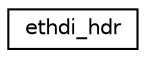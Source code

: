 digraph "Graphical Class Hierarchy"
{
 // LATEX_PDF_SIZE
  edge [fontname="Helvetica",fontsize="10",labelfontname="Helvetica",labelfontsize="10"];
  node [fontname="Helvetica",fontsize="10",shape=record];
  rankdir="LR";
  Node0 [label="ethdi_hdr",height=0.2,width=0.4,color="black", fillcolor="white", style="filled",URL="$structethdi__hdr.html",tooltip=" "];
}
